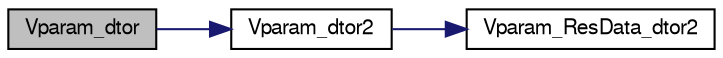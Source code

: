digraph "Vparam_dtor"
{
  edge [fontname="FreeSans",fontsize="10",labelfontname="FreeSans",labelfontsize="10"];
  node [fontname="FreeSans",fontsize="10",shape=record];
  rankdir="LR";
  Node1 [label="Vparam_dtor",height=0.2,width=0.4,color="black", fillcolor="grey75", style="filled" fontcolor="black"];
  Node1 -> Node2 [color="midnightblue",fontsize="10",style="solid",fontname="FreeSans"];
  Node2 [label="Vparam_dtor2",height=0.2,width=0.4,color="black", fillcolor="white", style="filled",URL="$group___vparam.html#ga4790ef16fada6d6170675b73efea72eb",tooltip="FORTRAN stub to destroy object."];
  Node2 -> Node3 [color="midnightblue",fontsize="10",style="solid",fontname="FreeSans"];
  Node3 [label="Vparam_ResData_dtor2",height=0.2,width=0.4,color="black", fillcolor="white", style="filled",URL="$group___vparam.html#ga206cf552ad533634a56d277f92ae9336",tooltip="FORTRAN stub to destroy object."];
}
